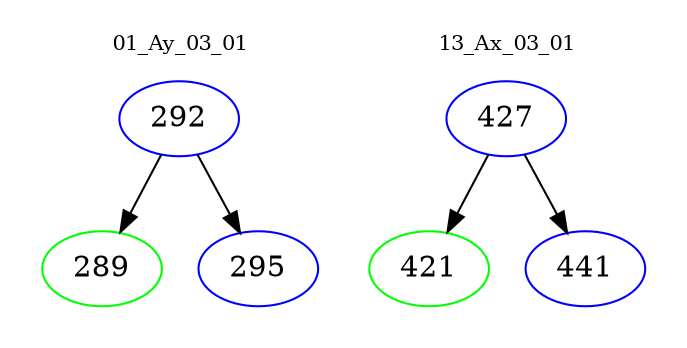digraph{
subgraph cluster_0 {
color = white
label = "01_Ay_03_01";
fontsize=10;
T0_292 [label="292", color="blue"]
T0_292 -> T0_289 [color="black"]
T0_289 [label="289", color="green"]
T0_292 -> T0_295 [color="black"]
T0_295 [label="295", color="blue"]
}
subgraph cluster_1 {
color = white
label = "13_Ax_03_01";
fontsize=10;
T1_427 [label="427", color="blue"]
T1_427 -> T1_421 [color="black"]
T1_421 [label="421", color="green"]
T1_427 -> T1_441 [color="black"]
T1_441 [label="441", color="blue"]
}
}
